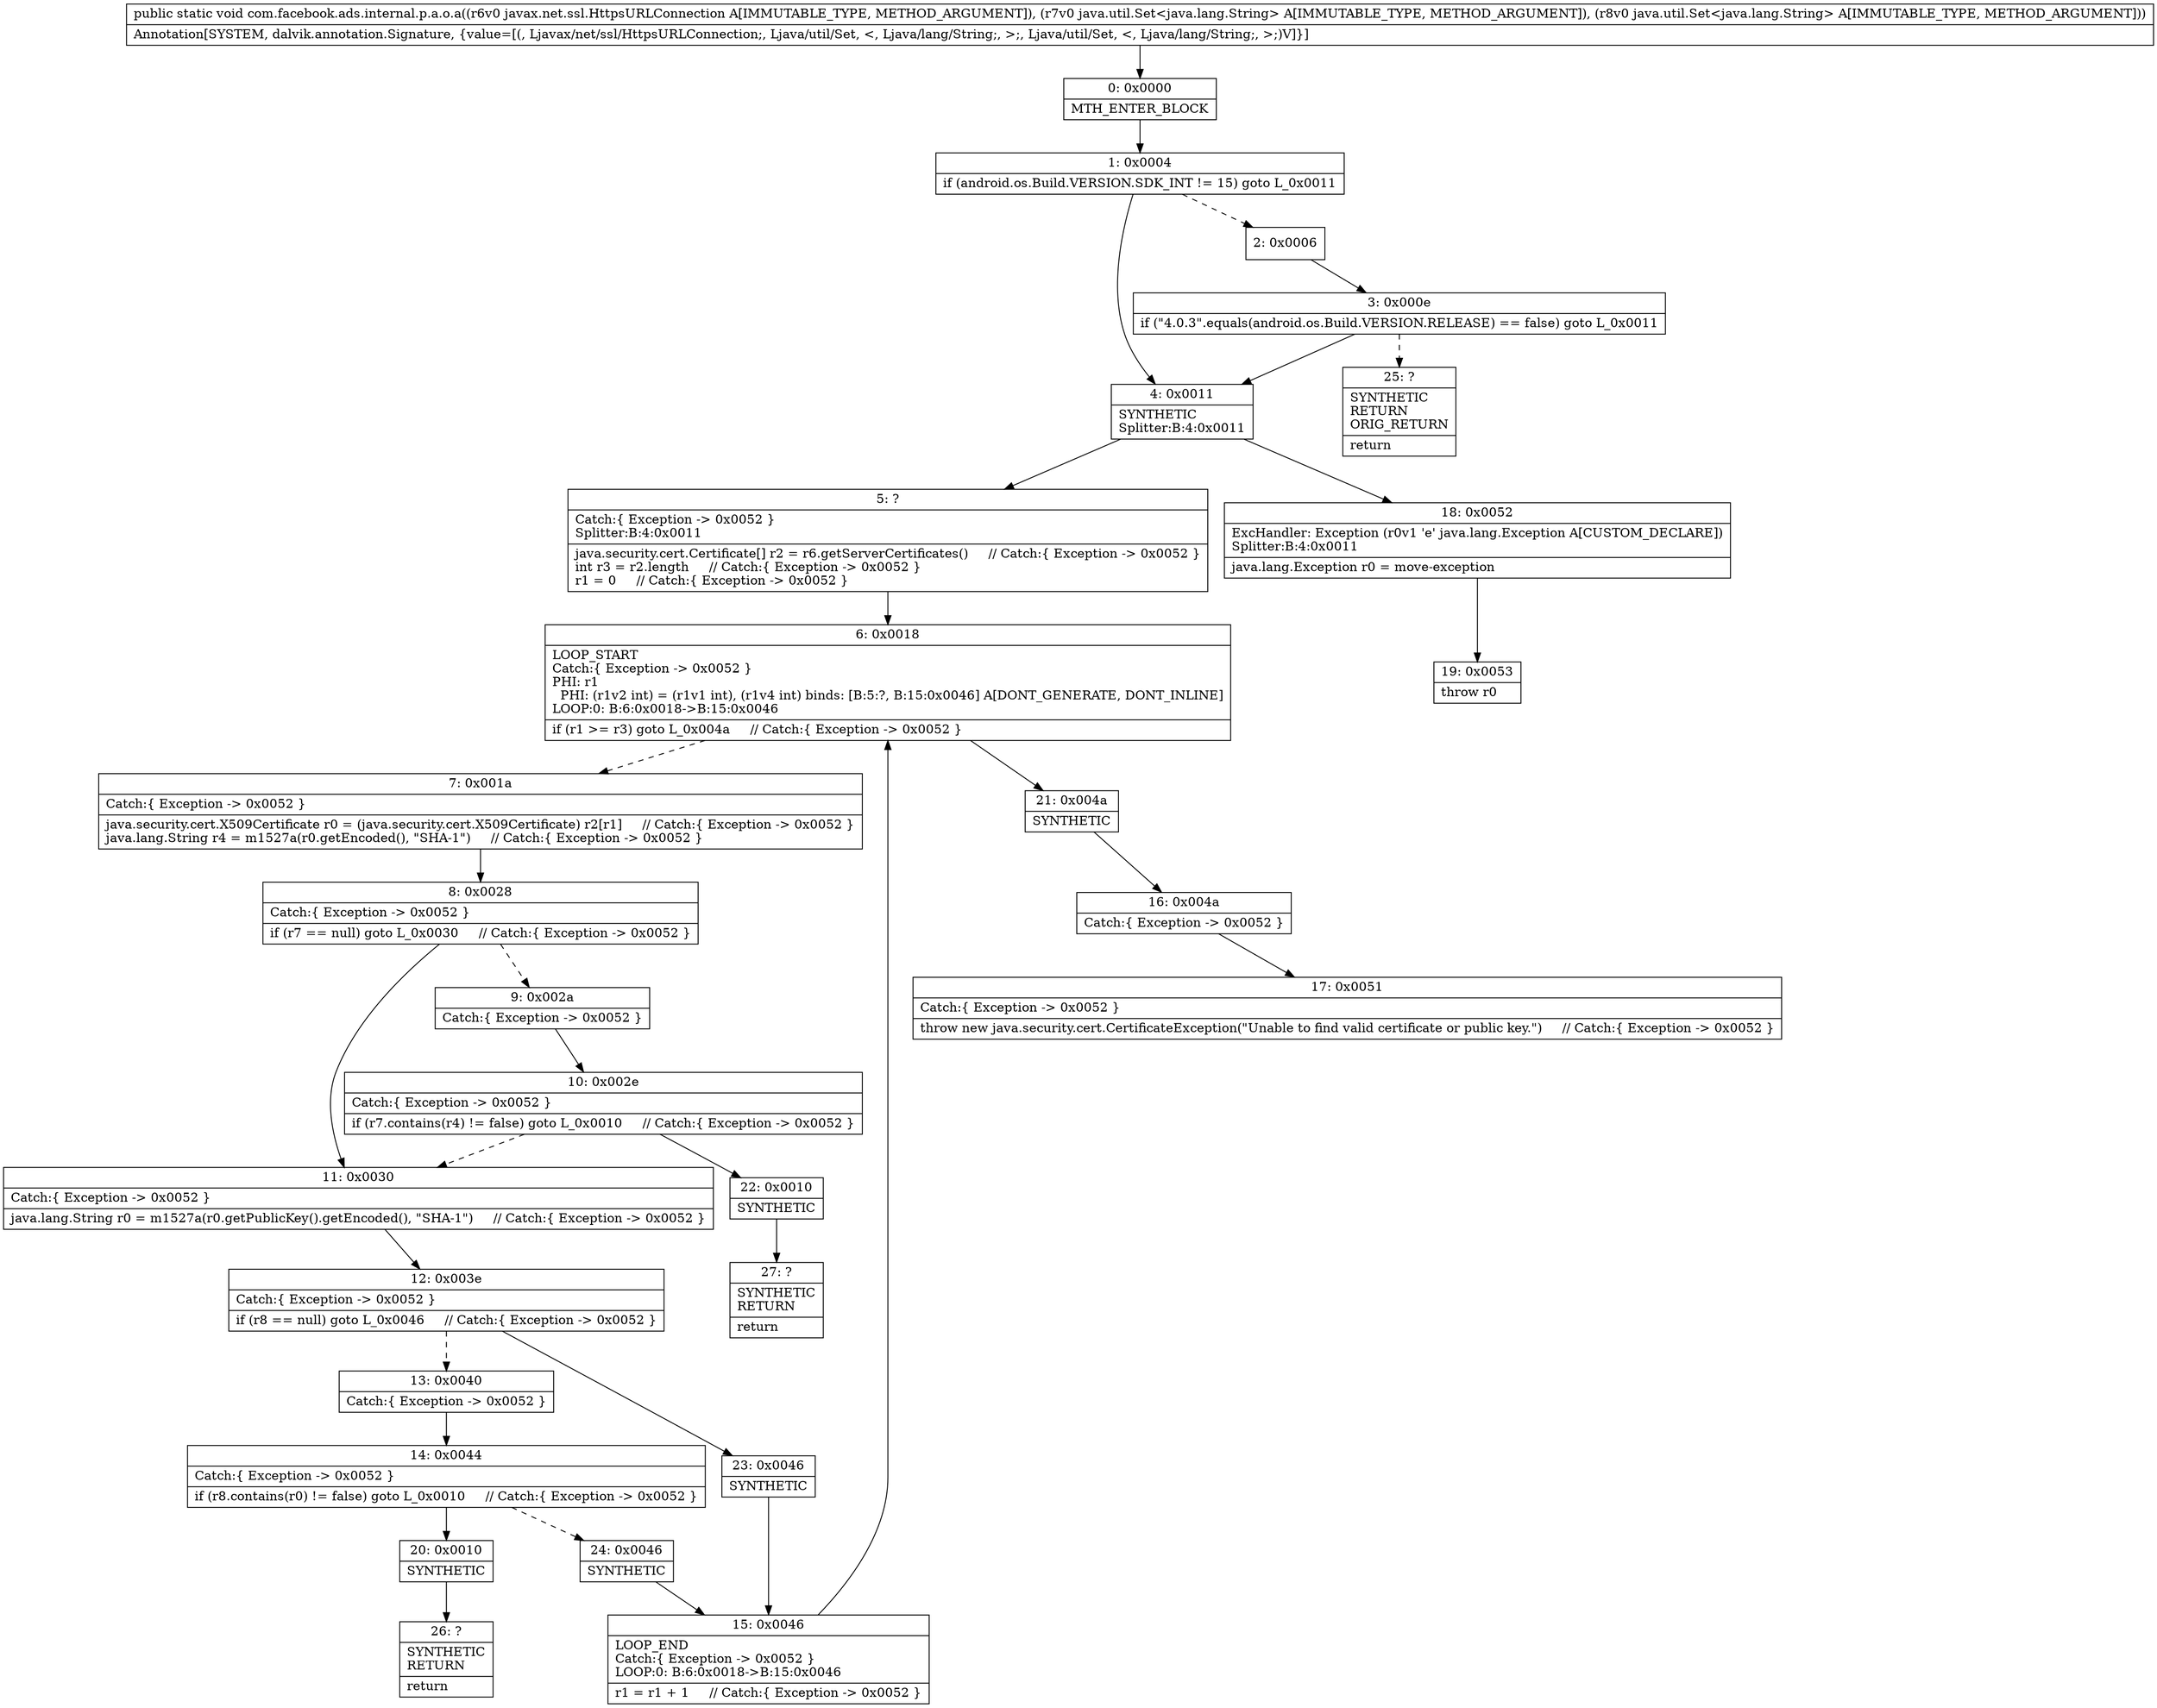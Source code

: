digraph "CFG forcom.facebook.ads.internal.p.a.o.a(Ljavax\/net\/ssl\/HttpsURLConnection;Ljava\/util\/Set;Ljava\/util\/Set;)V" {
Node_0 [shape=record,label="{0\:\ 0x0000|MTH_ENTER_BLOCK\l}"];
Node_1 [shape=record,label="{1\:\ 0x0004|if (android.os.Build.VERSION.SDK_INT != 15) goto L_0x0011\l}"];
Node_2 [shape=record,label="{2\:\ 0x0006}"];
Node_3 [shape=record,label="{3\:\ 0x000e|if (\"4.0.3\".equals(android.os.Build.VERSION.RELEASE) == false) goto L_0x0011\l}"];
Node_4 [shape=record,label="{4\:\ 0x0011|SYNTHETIC\lSplitter:B:4:0x0011\l}"];
Node_5 [shape=record,label="{5\:\ ?|Catch:\{ Exception \-\> 0x0052 \}\lSplitter:B:4:0x0011\l|java.security.cert.Certificate[] r2 = r6.getServerCertificates()     \/\/ Catch:\{ Exception \-\> 0x0052 \}\lint r3 = r2.length     \/\/ Catch:\{ Exception \-\> 0x0052 \}\lr1 = 0     \/\/ Catch:\{ Exception \-\> 0x0052 \}\l}"];
Node_6 [shape=record,label="{6\:\ 0x0018|LOOP_START\lCatch:\{ Exception \-\> 0x0052 \}\lPHI: r1 \l  PHI: (r1v2 int) = (r1v1 int), (r1v4 int) binds: [B:5:?, B:15:0x0046] A[DONT_GENERATE, DONT_INLINE]\lLOOP:0: B:6:0x0018\-\>B:15:0x0046\l|if (r1 \>= r3) goto L_0x004a     \/\/ Catch:\{ Exception \-\> 0x0052 \}\l}"];
Node_7 [shape=record,label="{7\:\ 0x001a|Catch:\{ Exception \-\> 0x0052 \}\l|java.security.cert.X509Certificate r0 = (java.security.cert.X509Certificate) r2[r1]     \/\/ Catch:\{ Exception \-\> 0x0052 \}\ljava.lang.String r4 = m1527a(r0.getEncoded(), \"SHA\-1\")     \/\/ Catch:\{ Exception \-\> 0x0052 \}\l}"];
Node_8 [shape=record,label="{8\:\ 0x0028|Catch:\{ Exception \-\> 0x0052 \}\l|if (r7 == null) goto L_0x0030     \/\/ Catch:\{ Exception \-\> 0x0052 \}\l}"];
Node_9 [shape=record,label="{9\:\ 0x002a|Catch:\{ Exception \-\> 0x0052 \}\l}"];
Node_10 [shape=record,label="{10\:\ 0x002e|Catch:\{ Exception \-\> 0x0052 \}\l|if (r7.contains(r4) != false) goto L_0x0010     \/\/ Catch:\{ Exception \-\> 0x0052 \}\l}"];
Node_11 [shape=record,label="{11\:\ 0x0030|Catch:\{ Exception \-\> 0x0052 \}\l|java.lang.String r0 = m1527a(r0.getPublicKey().getEncoded(), \"SHA\-1\")     \/\/ Catch:\{ Exception \-\> 0x0052 \}\l}"];
Node_12 [shape=record,label="{12\:\ 0x003e|Catch:\{ Exception \-\> 0x0052 \}\l|if (r8 == null) goto L_0x0046     \/\/ Catch:\{ Exception \-\> 0x0052 \}\l}"];
Node_13 [shape=record,label="{13\:\ 0x0040|Catch:\{ Exception \-\> 0x0052 \}\l}"];
Node_14 [shape=record,label="{14\:\ 0x0044|Catch:\{ Exception \-\> 0x0052 \}\l|if (r8.contains(r0) != false) goto L_0x0010     \/\/ Catch:\{ Exception \-\> 0x0052 \}\l}"];
Node_15 [shape=record,label="{15\:\ 0x0046|LOOP_END\lCatch:\{ Exception \-\> 0x0052 \}\lLOOP:0: B:6:0x0018\-\>B:15:0x0046\l|r1 = r1 + 1     \/\/ Catch:\{ Exception \-\> 0x0052 \}\l}"];
Node_16 [shape=record,label="{16\:\ 0x004a|Catch:\{ Exception \-\> 0x0052 \}\l}"];
Node_17 [shape=record,label="{17\:\ 0x0051|Catch:\{ Exception \-\> 0x0052 \}\l|throw new java.security.cert.CertificateException(\"Unable to find valid certificate or public key.\")     \/\/ Catch:\{ Exception \-\> 0x0052 \}\l}"];
Node_18 [shape=record,label="{18\:\ 0x0052|ExcHandler: Exception (r0v1 'e' java.lang.Exception A[CUSTOM_DECLARE])\lSplitter:B:4:0x0011\l|java.lang.Exception r0 = move\-exception\l}"];
Node_19 [shape=record,label="{19\:\ 0x0053|throw r0\l}"];
Node_20 [shape=record,label="{20\:\ 0x0010|SYNTHETIC\l}"];
Node_21 [shape=record,label="{21\:\ 0x004a|SYNTHETIC\l}"];
Node_22 [shape=record,label="{22\:\ 0x0010|SYNTHETIC\l}"];
Node_23 [shape=record,label="{23\:\ 0x0046|SYNTHETIC\l}"];
Node_24 [shape=record,label="{24\:\ 0x0046|SYNTHETIC\l}"];
Node_25 [shape=record,label="{25\:\ ?|SYNTHETIC\lRETURN\lORIG_RETURN\l|return\l}"];
Node_26 [shape=record,label="{26\:\ ?|SYNTHETIC\lRETURN\l|return\l}"];
Node_27 [shape=record,label="{27\:\ ?|SYNTHETIC\lRETURN\l|return\l}"];
MethodNode[shape=record,label="{public static void com.facebook.ads.internal.p.a.o.a((r6v0 javax.net.ssl.HttpsURLConnection A[IMMUTABLE_TYPE, METHOD_ARGUMENT]), (r7v0 java.util.Set\<java.lang.String\> A[IMMUTABLE_TYPE, METHOD_ARGUMENT]), (r8v0 java.util.Set\<java.lang.String\> A[IMMUTABLE_TYPE, METHOD_ARGUMENT]))  | Annotation[SYSTEM, dalvik.annotation.Signature, \{value=[(, Ljavax\/net\/ssl\/HttpsURLConnection;, Ljava\/util\/Set, \<, Ljava\/lang\/String;, \>;, Ljava\/util\/Set, \<, Ljava\/lang\/String;, \>;)V]\}]\l}"];
MethodNode -> Node_0;
Node_0 -> Node_1;
Node_1 -> Node_2[style=dashed];
Node_1 -> Node_4;
Node_2 -> Node_3;
Node_3 -> Node_4;
Node_3 -> Node_25[style=dashed];
Node_4 -> Node_5;
Node_4 -> Node_18;
Node_5 -> Node_6;
Node_6 -> Node_7[style=dashed];
Node_6 -> Node_21;
Node_7 -> Node_8;
Node_8 -> Node_9[style=dashed];
Node_8 -> Node_11;
Node_9 -> Node_10;
Node_10 -> Node_11[style=dashed];
Node_10 -> Node_22;
Node_11 -> Node_12;
Node_12 -> Node_13[style=dashed];
Node_12 -> Node_23;
Node_13 -> Node_14;
Node_14 -> Node_20;
Node_14 -> Node_24[style=dashed];
Node_15 -> Node_6;
Node_16 -> Node_17;
Node_18 -> Node_19;
Node_20 -> Node_26;
Node_21 -> Node_16;
Node_22 -> Node_27;
Node_23 -> Node_15;
Node_24 -> Node_15;
}

